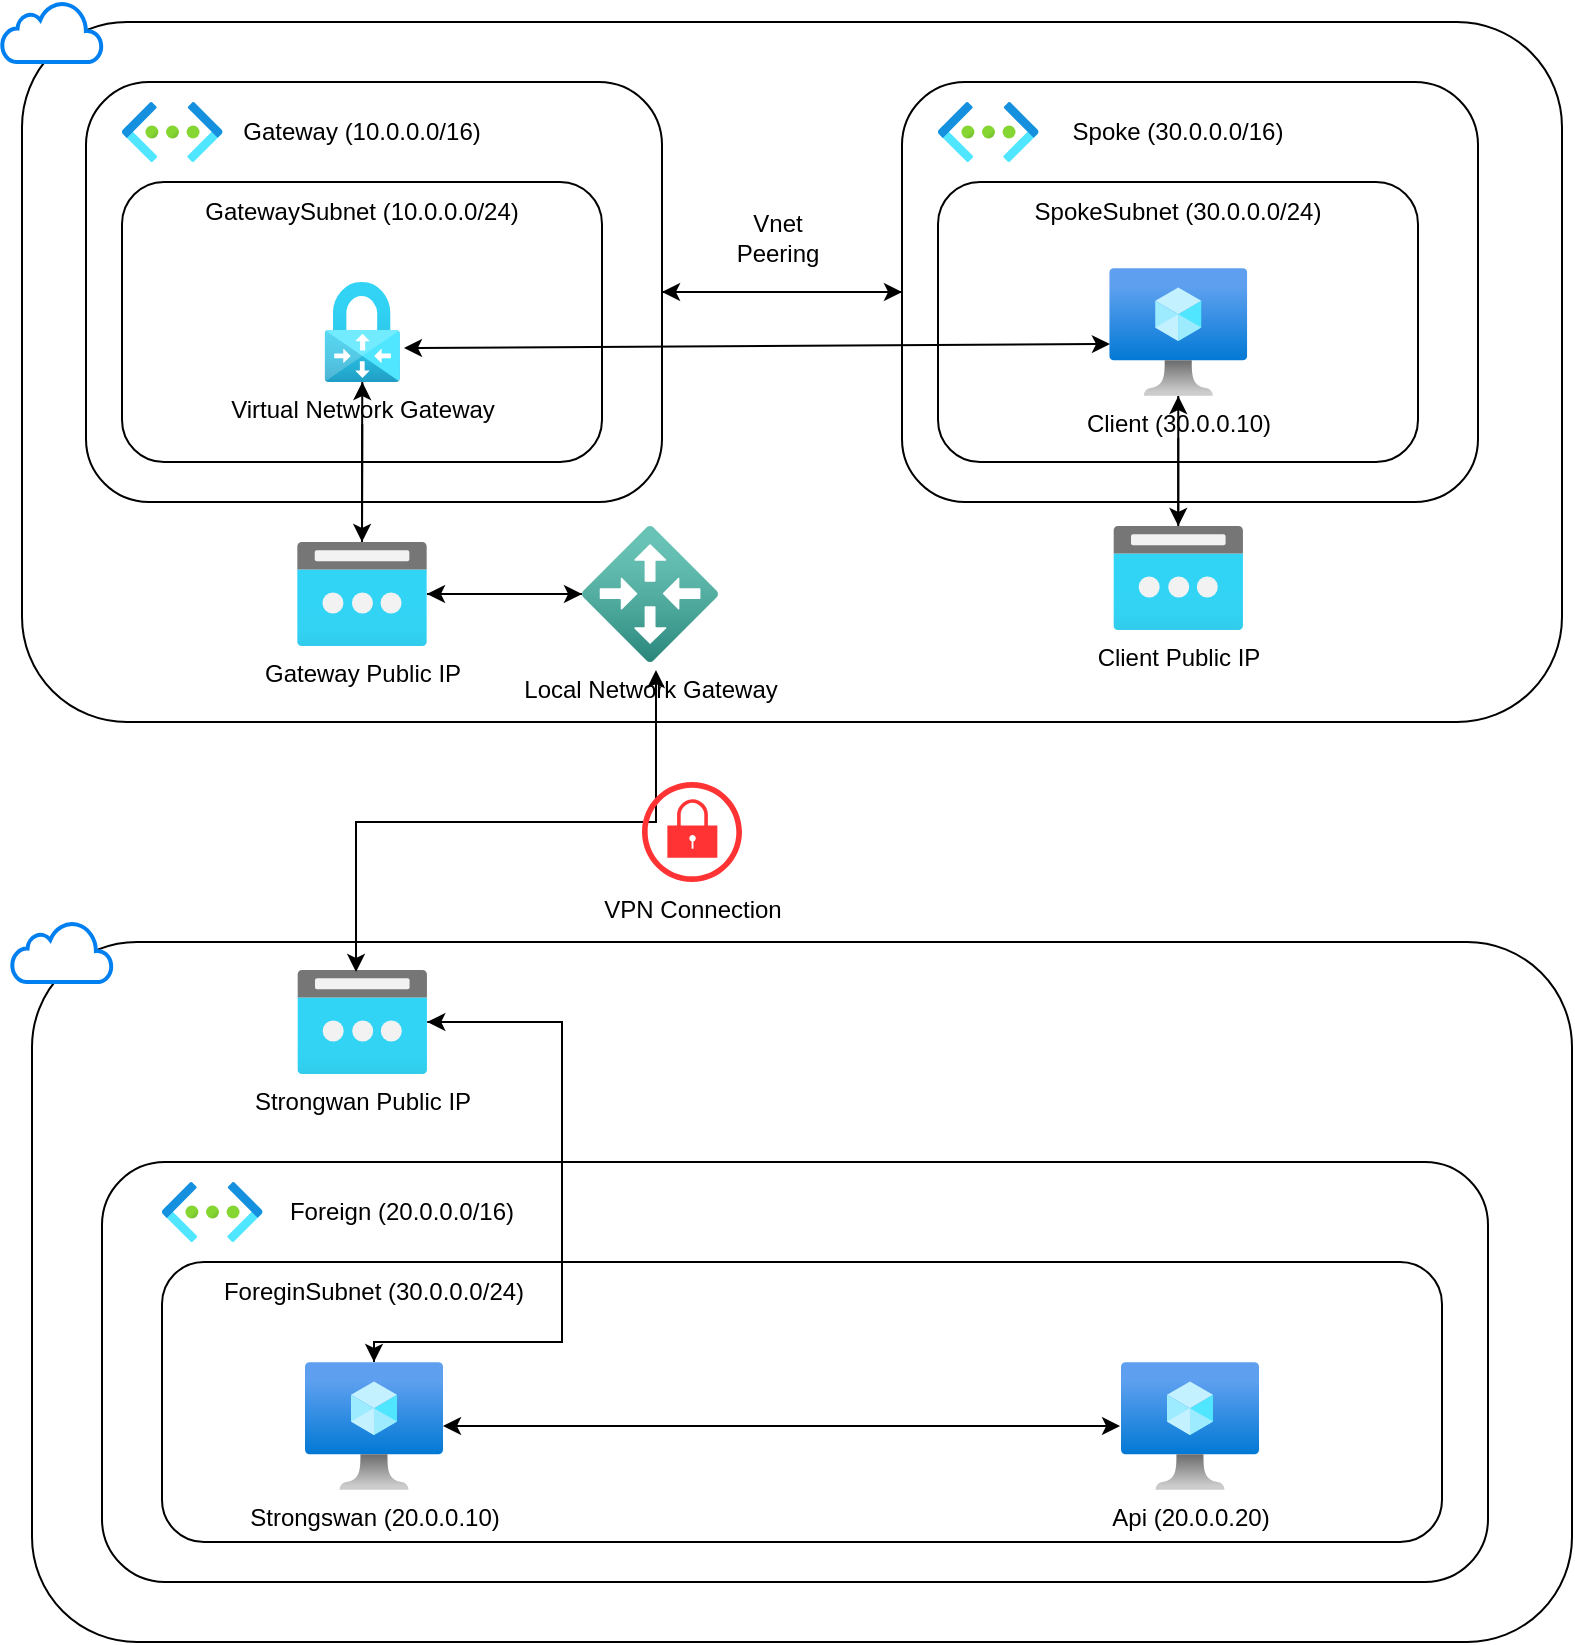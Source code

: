 <mxfile version="16.0.0" type="device"><diagram id="cXUkZ1O_WyUq7gMDwtQH" name="Page-1"><mxGraphModel dx="2062" dy="790" grid="1" gridSize="10" guides="1" tooltips="1" connect="1" arrows="1" fold="1" page="1" pageScale="1" pageWidth="850" pageHeight="1100" math="0" shadow="0"><root><mxCell id="0"/><mxCell id="1" parent="0"/><mxCell id="Waqx9fx8YSaVL1PNzNfA-1" value="" style="rounded=1;whiteSpace=wrap;html=1;" vertex="1" parent="1"><mxGeometry x="30" y="50" width="770" height="350" as="geometry"/></mxCell><mxCell id="Waqx9fx8YSaVL1PNzNfA-2" value="" style="html=1;verticalLabelPosition=bottom;align=center;labelBackgroundColor=#ffffff;verticalAlign=top;strokeWidth=2;strokeColor=#0080F0;shadow=0;dashed=0;shape=mxgraph.ios7.icons.cloud;" vertex="1" parent="1"><mxGeometry x="20" y="40" width="50" height="30" as="geometry"/></mxCell><mxCell id="Waqx9fx8YSaVL1PNzNfA-21" style="edgeStyle=orthogonalEdgeStyle;rounded=0;orthogonalLoop=1;jettySize=auto;html=1;entryX=0;entryY=0.5;entryDx=0;entryDy=0;" edge="1" parent="1" source="Waqx9fx8YSaVL1PNzNfA-3" target="Waqx9fx8YSaVL1PNzNfA-15"><mxGeometry relative="1" as="geometry"/></mxCell><mxCell id="Waqx9fx8YSaVL1PNzNfA-3" value="" style="rounded=1;whiteSpace=wrap;html=1;" vertex="1" parent="1"><mxGeometry x="62" y="80" width="288" height="210" as="geometry"/></mxCell><mxCell id="Waqx9fx8YSaVL1PNzNfA-4" value="" style="aspect=fixed;html=1;points=[];align=center;image;fontSize=12;image=img/lib/azure2/networking/Virtual_Networks.svg;" vertex="1" parent="1"><mxGeometry x="80" y="90" width="50.25" height="30" as="geometry"/></mxCell><mxCell id="Waqx9fx8YSaVL1PNzNfA-5" value="Gateway (10.0.0.0/16)" style="text;html=1;strokeColor=none;fillColor=none;align=center;verticalAlign=middle;whiteSpace=wrap;rounded=0;" vertex="1" parent="1"><mxGeometry x="130.25" y="90" width="139.75" height="30" as="geometry"/></mxCell><mxCell id="Waqx9fx8YSaVL1PNzNfA-6" value="" style="rounded=1;whiteSpace=wrap;html=1;" vertex="1" parent="1"><mxGeometry x="80" y="130" width="240" height="140" as="geometry"/></mxCell><mxCell id="Waqx9fx8YSaVL1PNzNfA-7" value="GatewaySubnet (10.0.0.0/24)" style="text;html=1;strokeColor=none;fillColor=none;align=center;verticalAlign=middle;whiteSpace=wrap;rounded=0;" vertex="1" parent="1"><mxGeometry x="120.13" y="130" width="160" height="30" as="geometry"/></mxCell><mxCell id="Waqx9fx8YSaVL1PNzNfA-10" style="edgeStyle=orthogonalEdgeStyle;rounded=0;orthogonalLoop=1;jettySize=auto;html=1;" edge="1" parent="1" source="Waqx9fx8YSaVL1PNzNfA-8" target="Waqx9fx8YSaVL1PNzNfA-9"><mxGeometry relative="1" as="geometry"/></mxCell><mxCell id="Waqx9fx8YSaVL1PNzNfA-8" value="Virtual Network Gateway" style="aspect=fixed;html=1;points=[];align=center;image;fontSize=12;image=img/lib/azure2/networking/Virtual_Network_Gateways.svg;" vertex="1" parent="1"><mxGeometry x="181.29" y="180" width="37.68" height="50" as="geometry"/></mxCell><mxCell id="Waqx9fx8YSaVL1PNzNfA-11" style="edgeStyle=orthogonalEdgeStyle;rounded=0;orthogonalLoop=1;jettySize=auto;html=1;" edge="1" parent="1" source="Waqx9fx8YSaVL1PNzNfA-9" target="Waqx9fx8YSaVL1PNzNfA-8"><mxGeometry relative="1" as="geometry"/></mxCell><mxCell id="Waqx9fx8YSaVL1PNzNfA-13" style="edgeStyle=orthogonalEdgeStyle;rounded=0;orthogonalLoop=1;jettySize=auto;html=1;" edge="1" parent="1" source="Waqx9fx8YSaVL1PNzNfA-9" target="Waqx9fx8YSaVL1PNzNfA-12"><mxGeometry relative="1" as="geometry"/></mxCell><mxCell id="Waqx9fx8YSaVL1PNzNfA-9" value="Gateway Public IP" style="aspect=fixed;html=1;points=[];align=center;image;fontSize=12;image=img/lib/azure2/networking/Public_IP_Addresses.svg;" vertex="1" parent="1"><mxGeometry x="167.5" y="310" width="65" height="52" as="geometry"/></mxCell><mxCell id="Waqx9fx8YSaVL1PNzNfA-14" style="edgeStyle=orthogonalEdgeStyle;rounded=0;orthogonalLoop=1;jettySize=auto;html=1;" edge="1" parent="1" source="Waqx9fx8YSaVL1PNzNfA-12" target="Waqx9fx8YSaVL1PNzNfA-9"><mxGeometry relative="1" as="geometry"/></mxCell><mxCell id="Waqx9fx8YSaVL1PNzNfA-12" value="Local Network Gateway" style="aspect=fixed;html=1;points=[];align=center;image;fontSize=12;image=img/lib/azure2/networking/Local_Network_Gateways.svg;" vertex="1" parent="1"><mxGeometry x="310" y="302" width="68" height="68" as="geometry"/></mxCell><mxCell id="Waqx9fx8YSaVL1PNzNfA-22" style="edgeStyle=orthogonalEdgeStyle;rounded=0;orthogonalLoop=1;jettySize=auto;html=1;" edge="1" parent="1" source="Waqx9fx8YSaVL1PNzNfA-15" target="Waqx9fx8YSaVL1PNzNfA-3"><mxGeometry relative="1" as="geometry"/></mxCell><mxCell id="Waqx9fx8YSaVL1PNzNfA-15" value="" style="rounded=1;whiteSpace=wrap;html=1;" vertex="1" parent="1"><mxGeometry x="470" y="80" width="288" height="210" as="geometry"/></mxCell><mxCell id="Waqx9fx8YSaVL1PNzNfA-16" value="" style="aspect=fixed;html=1;points=[];align=center;image;fontSize=12;image=img/lib/azure2/networking/Virtual_Networks.svg;" vertex="1" parent="1"><mxGeometry x="488" y="90" width="50.25" height="30" as="geometry"/></mxCell><mxCell id="Waqx9fx8YSaVL1PNzNfA-17" value="Spoke (30.0.0.0/16)" style="text;html=1;strokeColor=none;fillColor=none;align=center;verticalAlign=middle;whiteSpace=wrap;rounded=0;" vertex="1" parent="1"><mxGeometry x="538.25" y="90" width="139.75" height="30" as="geometry"/></mxCell><mxCell id="Waqx9fx8YSaVL1PNzNfA-18" value="" style="rounded=1;whiteSpace=wrap;html=1;" vertex="1" parent="1"><mxGeometry x="488" y="130" width="240" height="140" as="geometry"/></mxCell><mxCell id="Waqx9fx8YSaVL1PNzNfA-19" value="SpokeSubnet (30.0.0.0/24)" style="text;html=1;strokeColor=none;fillColor=none;align=center;verticalAlign=middle;whiteSpace=wrap;rounded=0;" vertex="1" parent="1"><mxGeometry x="528.13" y="130" width="160" height="30" as="geometry"/></mxCell><mxCell id="Waqx9fx8YSaVL1PNzNfA-30" style="edgeStyle=orthogonalEdgeStyle;rounded=0;orthogonalLoop=1;jettySize=auto;html=1;" edge="1" parent="1" source="Waqx9fx8YSaVL1PNzNfA-20" target="Waqx9fx8YSaVL1PNzNfA-29"><mxGeometry relative="1" as="geometry"/></mxCell><mxCell id="Waqx9fx8YSaVL1PNzNfA-20" value="Client (30.0.0.10)" style="aspect=fixed;html=1;points=[];align=center;image;fontSize=12;image=img/lib/azure2/compute/Virtual_Machine.svg;" vertex="1" parent="1"><mxGeometry x="573.63" y="173" width="69" height="64" as="geometry"/></mxCell><mxCell id="Waqx9fx8YSaVL1PNzNfA-23" value="Vnet Peering" style="text;html=1;strokeColor=none;fillColor=none;align=center;verticalAlign=middle;whiteSpace=wrap;rounded=0;" vertex="1" parent="1"><mxGeometry x="378" y="143" width="60" height="30" as="geometry"/></mxCell><mxCell id="Waqx9fx8YSaVL1PNzNfA-31" style="edgeStyle=orthogonalEdgeStyle;rounded=0;orthogonalLoop=1;jettySize=auto;html=1;" edge="1" parent="1" source="Waqx9fx8YSaVL1PNzNfA-29" target="Waqx9fx8YSaVL1PNzNfA-20"><mxGeometry relative="1" as="geometry"/></mxCell><mxCell id="Waqx9fx8YSaVL1PNzNfA-29" value="Client Public IP" style="aspect=fixed;html=1;points=[];align=center;image;fontSize=12;image=img/lib/azure2/networking/Public_IP_Addresses.svg;" vertex="1" parent="1"><mxGeometry x="575.63" y="302" width="65" height="52" as="geometry"/></mxCell><mxCell id="Waqx9fx8YSaVL1PNzNfA-32" value="" style="rounded=1;whiteSpace=wrap;html=1;" vertex="1" parent="1"><mxGeometry x="35" y="510" width="770" height="350" as="geometry"/></mxCell><mxCell id="Waqx9fx8YSaVL1PNzNfA-33" value="" style="html=1;verticalLabelPosition=bottom;align=center;labelBackgroundColor=#ffffff;verticalAlign=top;strokeWidth=2;strokeColor=#0080F0;shadow=0;dashed=0;shape=mxgraph.ios7.icons.cloud;" vertex="1" parent="1"><mxGeometry x="25" y="500" width="50" height="30" as="geometry"/></mxCell><mxCell id="Waqx9fx8YSaVL1PNzNfA-34" value="" style="rounded=1;whiteSpace=wrap;html=1;" vertex="1" parent="1"><mxGeometry x="70" y="620" width="693" height="210" as="geometry"/></mxCell><mxCell id="Waqx9fx8YSaVL1PNzNfA-35" value="" style="aspect=fixed;html=1;points=[];align=center;image;fontSize=12;image=img/lib/azure2/networking/Virtual_Networks.svg;" vertex="1" parent="1"><mxGeometry x="100" y="630" width="50.25" height="30" as="geometry"/></mxCell><mxCell id="Waqx9fx8YSaVL1PNzNfA-36" value="" style="rounded=1;whiteSpace=wrap;html=1;" vertex="1" parent="1"><mxGeometry x="100" y="670" width="640" height="140" as="geometry"/></mxCell><mxCell id="Waqx9fx8YSaVL1PNzNfA-37" value="Strongswan (20.0.0.10)" style="aspect=fixed;html=1;points=[];align=center;image;fontSize=12;image=img/lib/azure2/compute/Virtual_Machine.svg;" vertex="1" parent="1"><mxGeometry x="171.5" y="720" width="69" height="64" as="geometry"/></mxCell><mxCell id="Waqx9fx8YSaVL1PNzNfA-43" style="edgeStyle=orthogonalEdgeStyle;rounded=0;orthogonalLoop=1;jettySize=auto;html=1;" edge="1" parent="1" source="Waqx9fx8YSaVL1PNzNfA-38" target="Waqx9fx8YSaVL1PNzNfA-37"><mxGeometry relative="1" as="geometry"><Array as="points"><mxPoint x="300" y="550"/><mxPoint x="300" y="710"/><mxPoint x="206" y="710"/></Array></mxGeometry></mxCell><mxCell id="Waqx9fx8YSaVL1PNzNfA-40" value="Foreign (20.0.0.0/16)" style="text;html=1;strokeColor=none;fillColor=none;align=center;verticalAlign=middle;whiteSpace=wrap;rounded=0;" vertex="1" parent="1"><mxGeometry x="150.25" y="630" width="139.75" height="30" as="geometry"/></mxCell><mxCell id="Waqx9fx8YSaVL1PNzNfA-42" style="edgeStyle=orthogonalEdgeStyle;rounded=0;orthogonalLoop=1;jettySize=auto;html=1;" edge="1" parent="1" source="Waqx9fx8YSaVL1PNzNfA-37" target="Waqx9fx8YSaVL1PNzNfA-38"><mxGeometry relative="1" as="geometry"><Array as="points"><mxPoint x="206" y="710"/><mxPoint x="300" y="710"/><mxPoint x="300" y="550"/></Array></mxGeometry></mxCell><mxCell id="Waqx9fx8YSaVL1PNzNfA-41" value="ForeginSubnet (30.0.0.0/24)" style="text;html=1;strokeColor=none;fillColor=none;align=center;verticalAlign=middle;whiteSpace=wrap;rounded=0;" vertex="1" parent="1"><mxGeometry x="126" y="670" width="160" height="30" as="geometry"/></mxCell><mxCell id="Waqx9fx8YSaVL1PNzNfA-38" value="Strongwan Public IP" style="aspect=fixed;html=1;points=[];align=center;image;fontSize=12;image=img/lib/azure2/networking/Public_IP_Addresses.svg;" vertex="1" parent="1"><mxGeometry x="167.63" y="524" width="65" height="52" as="geometry"/></mxCell><mxCell id="Waqx9fx8YSaVL1PNzNfA-48" value="" style="endArrow=classic;startArrow=classic;html=1;rounded=0;entryX=0.544;entryY=1.059;entryDx=0;entryDy=0;entryPerimeter=0;exitX=0.452;exitY=0.019;exitDx=0;exitDy=0;exitPerimeter=0;" edge="1" parent="1" source="Waqx9fx8YSaVL1PNzNfA-38" target="Waqx9fx8YSaVL1PNzNfA-12"><mxGeometry width="50" height="50" relative="1" as="geometry"><mxPoint x="370" y="520" as="sourcePoint"/><mxPoint x="420" y="470" as="targetPoint"/><Array as="points"><mxPoint x="197" y="450"/><mxPoint x="347" y="450"/></Array></mxGeometry></mxCell><mxCell id="Waqx9fx8YSaVL1PNzNfA-49" value="VPN Connection" style="sketch=0;points=[[0.5,0,0],[1,0.5,0],[0.5,1,0],[0,0.5,0],[0.145,0.145,0],[0.856,0.145,0],[0.855,0.856,0],[0.145,0.855,0]];verticalLabelPosition=bottom;html=1;verticalAlign=top;aspect=fixed;align=center;pointerEvents=1;shape=mxgraph.cisco19.lock;fillColor=#FF3333;strokeColor=none;" vertex="1" parent="1"><mxGeometry x="340" y="430" width="50" height="50" as="geometry"/></mxCell><mxCell id="Waqx9fx8YSaVL1PNzNfA-50" value="Api (20.0.0.20)" style="aspect=fixed;html=1;points=[];align=center;image;fontSize=12;image=img/lib/azure2/compute/Virtual_Machine.svg;" vertex="1" parent="1"><mxGeometry x="579.5" y="720" width="69" height="64" as="geometry"/></mxCell><mxCell id="Waqx9fx8YSaVL1PNzNfA-51" value="" style="endArrow=classic;startArrow=classic;html=1;rounded=0;entryX=-0.007;entryY=0.5;entryDx=0;entryDy=0;entryPerimeter=0;" edge="1" parent="1" source="Waqx9fx8YSaVL1PNzNfA-37" target="Waqx9fx8YSaVL1PNzNfA-50"><mxGeometry width="50" height="50" relative="1" as="geometry"><mxPoint x="370" y="490" as="sourcePoint"/><mxPoint x="420" y="440" as="targetPoint"/><Array as="points"/></mxGeometry></mxCell><mxCell id="Waqx9fx8YSaVL1PNzNfA-52" value="" style="endArrow=classic;startArrow=classic;html=1;rounded=0;entryX=0.005;entryY=0.594;entryDx=0;entryDy=0;entryPerimeter=0;exitX=1.054;exitY=0.66;exitDx=0;exitDy=0;exitPerimeter=0;" edge="1" parent="1" source="Waqx9fx8YSaVL1PNzNfA-8" target="Waqx9fx8YSaVL1PNzNfA-20"><mxGeometry width="50" height="50" relative="1" as="geometry"><mxPoint x="370" y="490" as="sourcePoint"/><mxPoint x="420" y="440" as="targetPoint"/></mxGeometry></mxCell></root></mxGraphModel></diagram></mxfile>